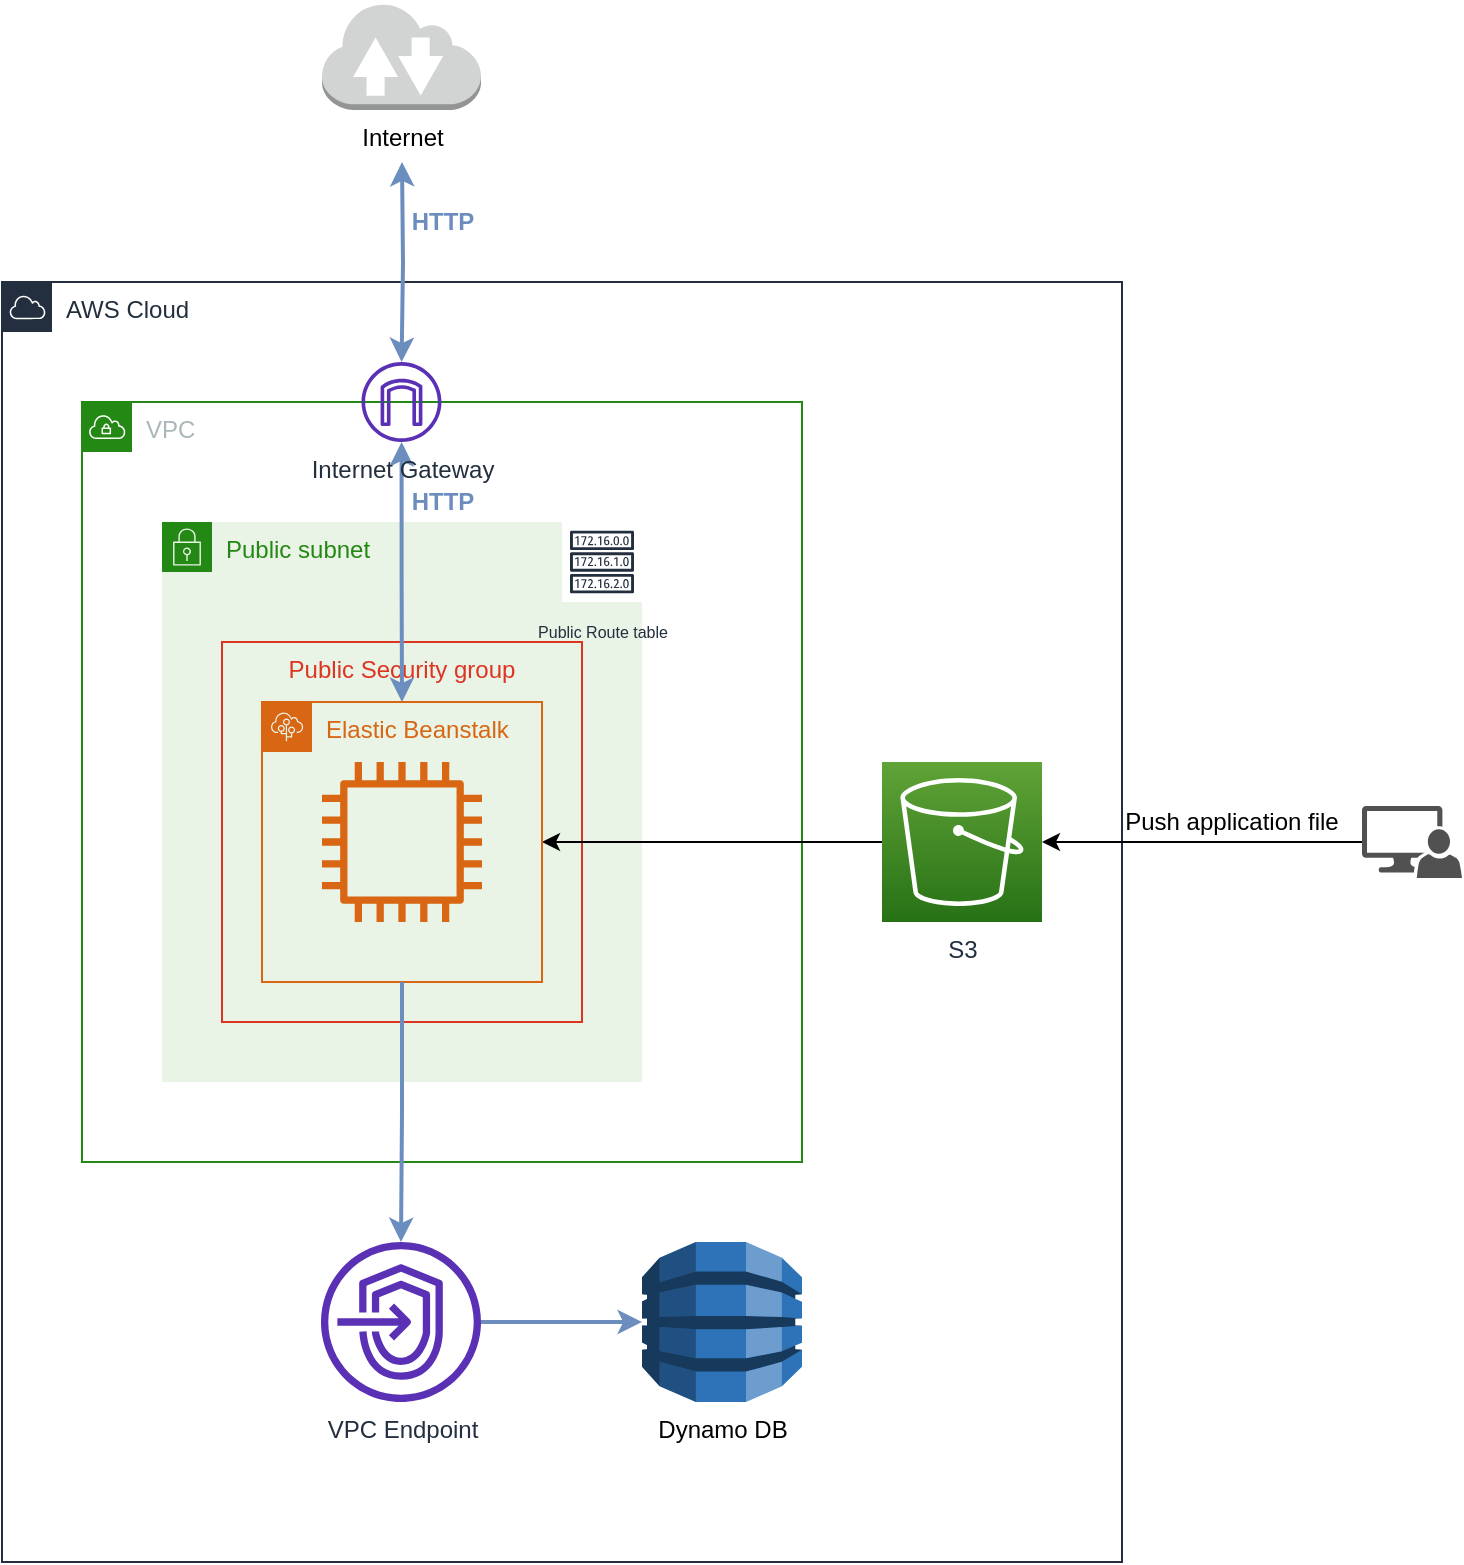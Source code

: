 <mxfile version="13.7.9" type="device"><diagram id="Li-AdEZaFSd-SVq2VKMT" name="Page-1"><mxGraphModel dx="890" dy="1772" grid="1" gridSize="10" guides="1" tooltips="1" connect="1" arrows="1" fold="1" page="1" pageScale="1" pageWidth="850" pageHeight="1100" math="0" shadow="0"><root><mxCell id="0"/><mxCell id="1" parent="0"/><mxCell id="5G7yhrU3RtLZd5eobovl-1" value="AWS Cloud" style="points=[[0,0],[0.25,0],[0.5,0],[0.75,0],[1,0],[1,0.25],[1,0.5],[1,0.75],[1,1],[0.75,1],[0.5,1],[0.25,1],[0,1],[0,0.75],[0,0.5],[0,0.25]];outlineConnect=0;gradientColor=none;html=1;whiteSpace=wrap;fontSize=12;fontStyle=0;shape=mxgraph.aws4.group;grIcon=mxgraph.aws4.group_aws_cloud;strokeColor=#232F3E;fillColor=none;verticalAlign=top;align=left;spacingLeft=30;fontColor=#232F3E;dashed=0;" vertex="1" parent="1"><mxGeometry x="40" y="-40" width="560" height="640" as="geometry"/></mxCell><mxCell id="5G7yhrU3RtLZd5eobovl-2" value="VPC" style="points=[[0,0],[0.25,0],[0.5,0],[0.75,0],[1,0],[1,0.25],[1,0.5],[1,0.75],[1,1],[0.75,1],[0.5,1],[0.25,1],[0,1],[0,0.75],[0,0.5],[0,0.25]];outlineConnect=0;gradientColor=none;html=1;whiteSpace=wrap;fontSize=12;fontStyle=0;shape=mxgraph.aws4.group;grIcon=mxgraph.aws4.group_vpc;strokeColor=#248814;fillColor=none;verticalAlign=top;align=left;spacingLeft=30;fontColor=#AAB7B8;dashed=0;" vertex="1" parent="1"><mxGeometry x="80" y="20" width="360" height="380" as="geometry"/></mxCell><mxCell id="5G7yhrU3RtLZd5eobovl-5" value="Public subnet" style="points=[[0,0],[0.25,0],[0.5,0],[0.75,0],[1,0],[1,0.25],[1,0.5],[1,0.75],[1,1],[0.75,1],[0.5,1],[0.25,1],[0,1],[0,0.75],[0,0.5],[0,0.25]];outlineConnect=0;gradientColor=none;html=1;whiteSpace=wrap;fontSize=12;fontStyle=0;shape=mxgraph.aws4.group;grIcon=mxgraph.aws4.group_security_group;grStroke=0;strokeColor=#248814;verticalAlign=top;align=left;spacingLeft=30;fontColor=#248814;dashed=0;fillColor=#E9F3E6;" vertex="1" parent="1"><mxGeometry x="120" y="80" width="240" height="280" as="geometry"/></mxCell><mxCell id="5G7yhrU3RtLZd5eobovl-6" value="Public Security group" style="fillColor=none;strokeColor=#DD3522;verticalAlign=top;fontStyle=0;fontColor=#DD3522;" vertex="1" parent="1"><mxGeometry x="150" y="140" width="180" height="190" as="geometry"/></mxCell><mxCell id="5G7yhrU3RtLZd5eobovl-7" value="&lt;font style=&quot;font-size: 8px&quot;&gt;Public Route table&lt;/font&gt;" style="outlineConnect=0;fontColor=#232F3E;gradientColor=none;strokeColor=#232F3E;fillColor=#ffffff;dashed=0;verticalLabelPosition=bottom;verticalAlign=top;align=center;html=1;fontSize=12;fontStyle=0;aspect=fixed;shape=mxgraph.aws4.resourceIcon;resIcon=mxgraph.aws4.route_table;" vertex="1" parent="1"><mxGeometry x="320" y="80" width="40" height="40" as="geometry"/></mxCell><mxCell id="5G7yhrU3RtLZd5eobovl-8" style="edgeStyle=orthogonalEdgeStyle;rounded=0;orthogonalLoop=1;jettySize=auto;html=1;entryX=1;entryY=0.5;entryDx=0;entryDy=0;" edge="1" parent="1" source="5G7yhrU3RtLZd5eobovl-9" target="5G7yhrU3RtLZd5eobovl-17"><mxGeometry relative="1" as="geometry"/></mxCell><mxCell id="5G7yhrU3RtLZd5eobovl-9" value="S3" style="outlineConnect=0;fontColor=#232F3E;gradientColor=#60A337;gradientDirection=north;fillColor=#277116;strokeColor=#ffffff;dashed=0;verticalLabelPosition=bottom;verticalAlign=top;align=center;html=1;fontSize=12;fontStyle=0;aspect=fixed;shape=mxgraph.aws4.resourceIcon;resIcon=mxgraph.aws4.s3;" vertex="1" parent="1"><mxGeometry x="480" y="200" width="80" height="80" as="geometry"/></mxCell><mxCell id="5G7yhrU3RtLZd5eobovl-10" style="edgeStyle=orthogonalEdgeStyle;rounded=0;orthogonalLoop=1;jettySize=auto;html=1;fillColor=#dae8fc;strokeColor=#6c8ebf;strokeWidth=2;startArrow=classic;startFill=1;entryX=0.5;entryY=0;entryDx=0;entryDy=0;" edge="1" parent="1" source="5G7yhrU3RtLZd5eobovl-11" target="5G7yhrU3RtLZd5eobovl-17"><mxGeometry relative="1" as="geometry"><mxPoint x="240" y="70" as="sourcePoint"/><mxPoint x="240" y="200" as="targetPoint"/></mxGeometry></mxCell><mxCell id="5G7yhrU3RtLZd5eobovl-11" value="Internet Gateway" style="outlineConnect=0;fontColor=#232F3E;gradientColor=none;fillColor=#5A30B5;strokeColor=none;dashed=0;verticalLabelPosition=bottom;verticalAlign=top;align=center;html=1;fontSize=12;fontStyle=0;aspect=fixed;pointerEvents=1;shape=mxgraph.aws4.internet_gateway;" vertex="1" parent="1"><mxGeometry x="219.75" width="40" height="40" as="geometry"/></mxCell><mxCell id="5G7yhrU3RtLZd5eobovl-12" style="edgeStyle=orthogonalEdgeStyle;rounded=0;orthogonalLoop=1;jettySize=auto;html=1;strokeWidth=2;startArrow=classic;startFill=1;fillColor=#dae8fc;strokeColor=#6c8ebf;" edge="1" parent="1" target="5G7yhrU3RtLZd5eobovl-11"><mxGeometry relative="1" as="geometry"><mxPoint x="240" y="-100" as="sourcePoint"/></mxGeometry></mxCell><mxCell id="5G7yhrU3RtLZd5eobovl-13" value="Internet" style="outlineConnect=0;dashed=0;verticalLabelPosition=bottom;verticalAlign=top;align=center;html=1;shape=mxgraph.aws3.internet_2;fillColor=#D2D3D3;gradientColor=none;" vertex="1" parent="1"><mxGeometry x="200" y="-180" width="79.5" height="54" as="geometry"/></mxCell><mxCell id="5G7yhrU3RtLZd5eobovl-14" style="edgeStyle=orthogonalEdgeStyle;rounded=0;orthogonalLoop=1;jettySize=auto;html=1;exitX=0;exitY=0.5;exitDx=0;exitDy=0;exitPerimeter=0;" edge="1" parent="1" source="5G7yhrU3RtLZd5eobovl-15" target="5G7yhrU3RtLZd5eobovl-9"><mxGeometry relative="1" as="geometry"/></mxCell><mxCell id="5G7yhrU3RtLZd5eobovl-15" value="" style="pointerEvents=1;shadow=0;dashed=0;html=1;strokeColor=none;labelPosition=center;verticalLabelPosition=bottom;verticalAlign=top;align=center;fillColor=#515151;shape=mxgraph.mscae.system_center.admin_console" vertex="1" parent="1"><mxGeometry x="720" y="222" width="50" height="36" as="geometry"/></mxCell><mxCell id="5G7yhrU3RtLZd5eobovl-16" value="Push application file" style="text;html=1;strokeColor=none;fillColor=none;align=center;verticalAlign=middle;whiteSpace=wrap;rounded=0;" vertex="1" parent="1"><mxGeometry x="590" y="220" width="130" height="20" as="geometry"/></mxCell><mxCell id="5G7yhrU3RtLZd5eobovl-17" value="Elastic Beanstalk" style="points=[[0,0],[0.25,0],[0.5,0],[0.75,0],[1,0],[1,0.25],[1,0.5],[1,0.75],[1,1],[0.75,1],[0.5,1],[0.25,1],[0,1],[0,0.75],[0,0.5],[0,0.25]];outlineConnect=0;gradientColor=none;html=1;whiteSpace=wrap;fontSize=12;fontStyle=0;shape=mxgraph.aws4.group;grIcon=mxgraph.aws4.group_elastic_beanstalk;strokeColor=#D86613;fillColor=none;verticalAlign=top;align=left;spacingLeft=30;fontColor=#D86613;dashed=0;" vertex="1" parent="1"><mxGeometry x="170" y="170" width="140" height="140" as="geometry"/></mxCell><mxCell id="5G7yhrU3RtLZd5eobovl-18" value="" style="outlineConnect=0;fontColor=#232F3E;gradientColor=none;fillColor=#D86613;strokeColor=none;dashed=0;verticalLabelPosition=bottom;verticalAlign=top;align=center;html=1;fontSize=12;fontStyle=0;aspect=fixed;pointerEvents=1;shape=mxgraph.aws4.instance2;" vertex="1" parent="1"><mxGeometry x="200" y="200" width="80" height="80" as="geometry"/></mxCell><mxCell id="5G7yhrU3RtLZd5eobovl-19" value="&lt;font color=&quot;#6c8ebf&quot;&gt;&lt;b&gt;HTTP&lt;/b&gt;&lt;/font&gt;" style="text;html=1;strokeColor=none;fillColor=none;align=center;verticalAlign=middle;whiteSpace=wrap;rounded=0;" vertex="1" parent="1"><mxGeometry x="238.75" y="-80" width="42.5" height="20" as="geometry"/></mxCell><mxCell id="5G7yhrU3RtLZd5eobovl-20" value="&lt;font color=&quot;#6c8ebf&quot;&gt;&lt;b&gt;HTTP&lt;/b&gt;&lt;/font&gt;" style="text;html=1;strokeColor=none;fillColor=none;align=center;verticalAlign=middle;whiteSpace=wrap;rounded=0;" vertex="1" parent="1"><mxGeometry x="238.75" y="60" width="42.5" height="20" as="geometry"/></mxCell><mxCell id="5G7yhrU3RtLZd5eobovl-22" style="edgeStyle=orthogonalEdgeStyle;rounded=0;orthogonalLoop=1;jettySize=auto;html=1;strokeWidth=2;fillColor=#dae8fc;strokeColor=#6c8ebf;" edge="1" parent="1" target="5G7yhrU3RtLZd5eobovl-24" source="5G7yhrU3RtLZd5eobovl-17"><mxGeometry relative="1" as="geometry"><mxPoint x="240" y="310" as="sourcePoint"/><mxPoint x="240" y="469.96" as="targetPoint"/></mxGeometry></mxCell><mxCell id="5G7yhrU3RtLZd5eobovl-23" value="Dynamo DB" style="outlineConnect=0;dashed=0;verticalLabelPosition=bottom;verticalAlign=top;align=center;html=1;shape=mxgraph.aws3.dynamo_db;fillColor=#2E73B8;gradientColor=none;" vertex="1" parent="1"><mxGeometry x="360" y="440" width="80" height="80" as="geometry"/></mxCell><mxCell id="5G7yhrU3RtLZd5eobovl-25" style="edgeStyle=orthogonalEdgeStyle;rounded=0;orthogonalLoop=1;jettySize=auto;html=1;entryX=0;entryY=0.5;entryDx=0;entryDy=0;entryPerimeter=0;strokeWidth=2;fillColor=#dae8fc;strokeColor=#6c8ebf;" edge="1" parent="1" source="5G7yhrU3RtLZd5eobovl-24" target="5G7yhrU3RtLZd5eobovl-23"><mxGeometry relative="1" as="geometry"/></mxCell><mxCell id="5G7yhrU3RtLZd5eobovl-24" value="VPC Endpoint" style="outlineConnect=0;fontColor=#232F3E;gradientColor=none;fillColor=#5A30B5;strokeColor=none;dashed=0;verticalLabelPosition=bottom;verticalAlign=top;align=center;html=1;fontSize=12;fontStyle=0;aspect=fixed;pointerEvents=1;shape=mxgraph.aws4.endpoints;" vertex="1" parent="1"><mxGeometry x="199.5" y="440" width="80" height="80" as="geometry"/></mxCell></root></mxGraphModel></diagram></mxfile>